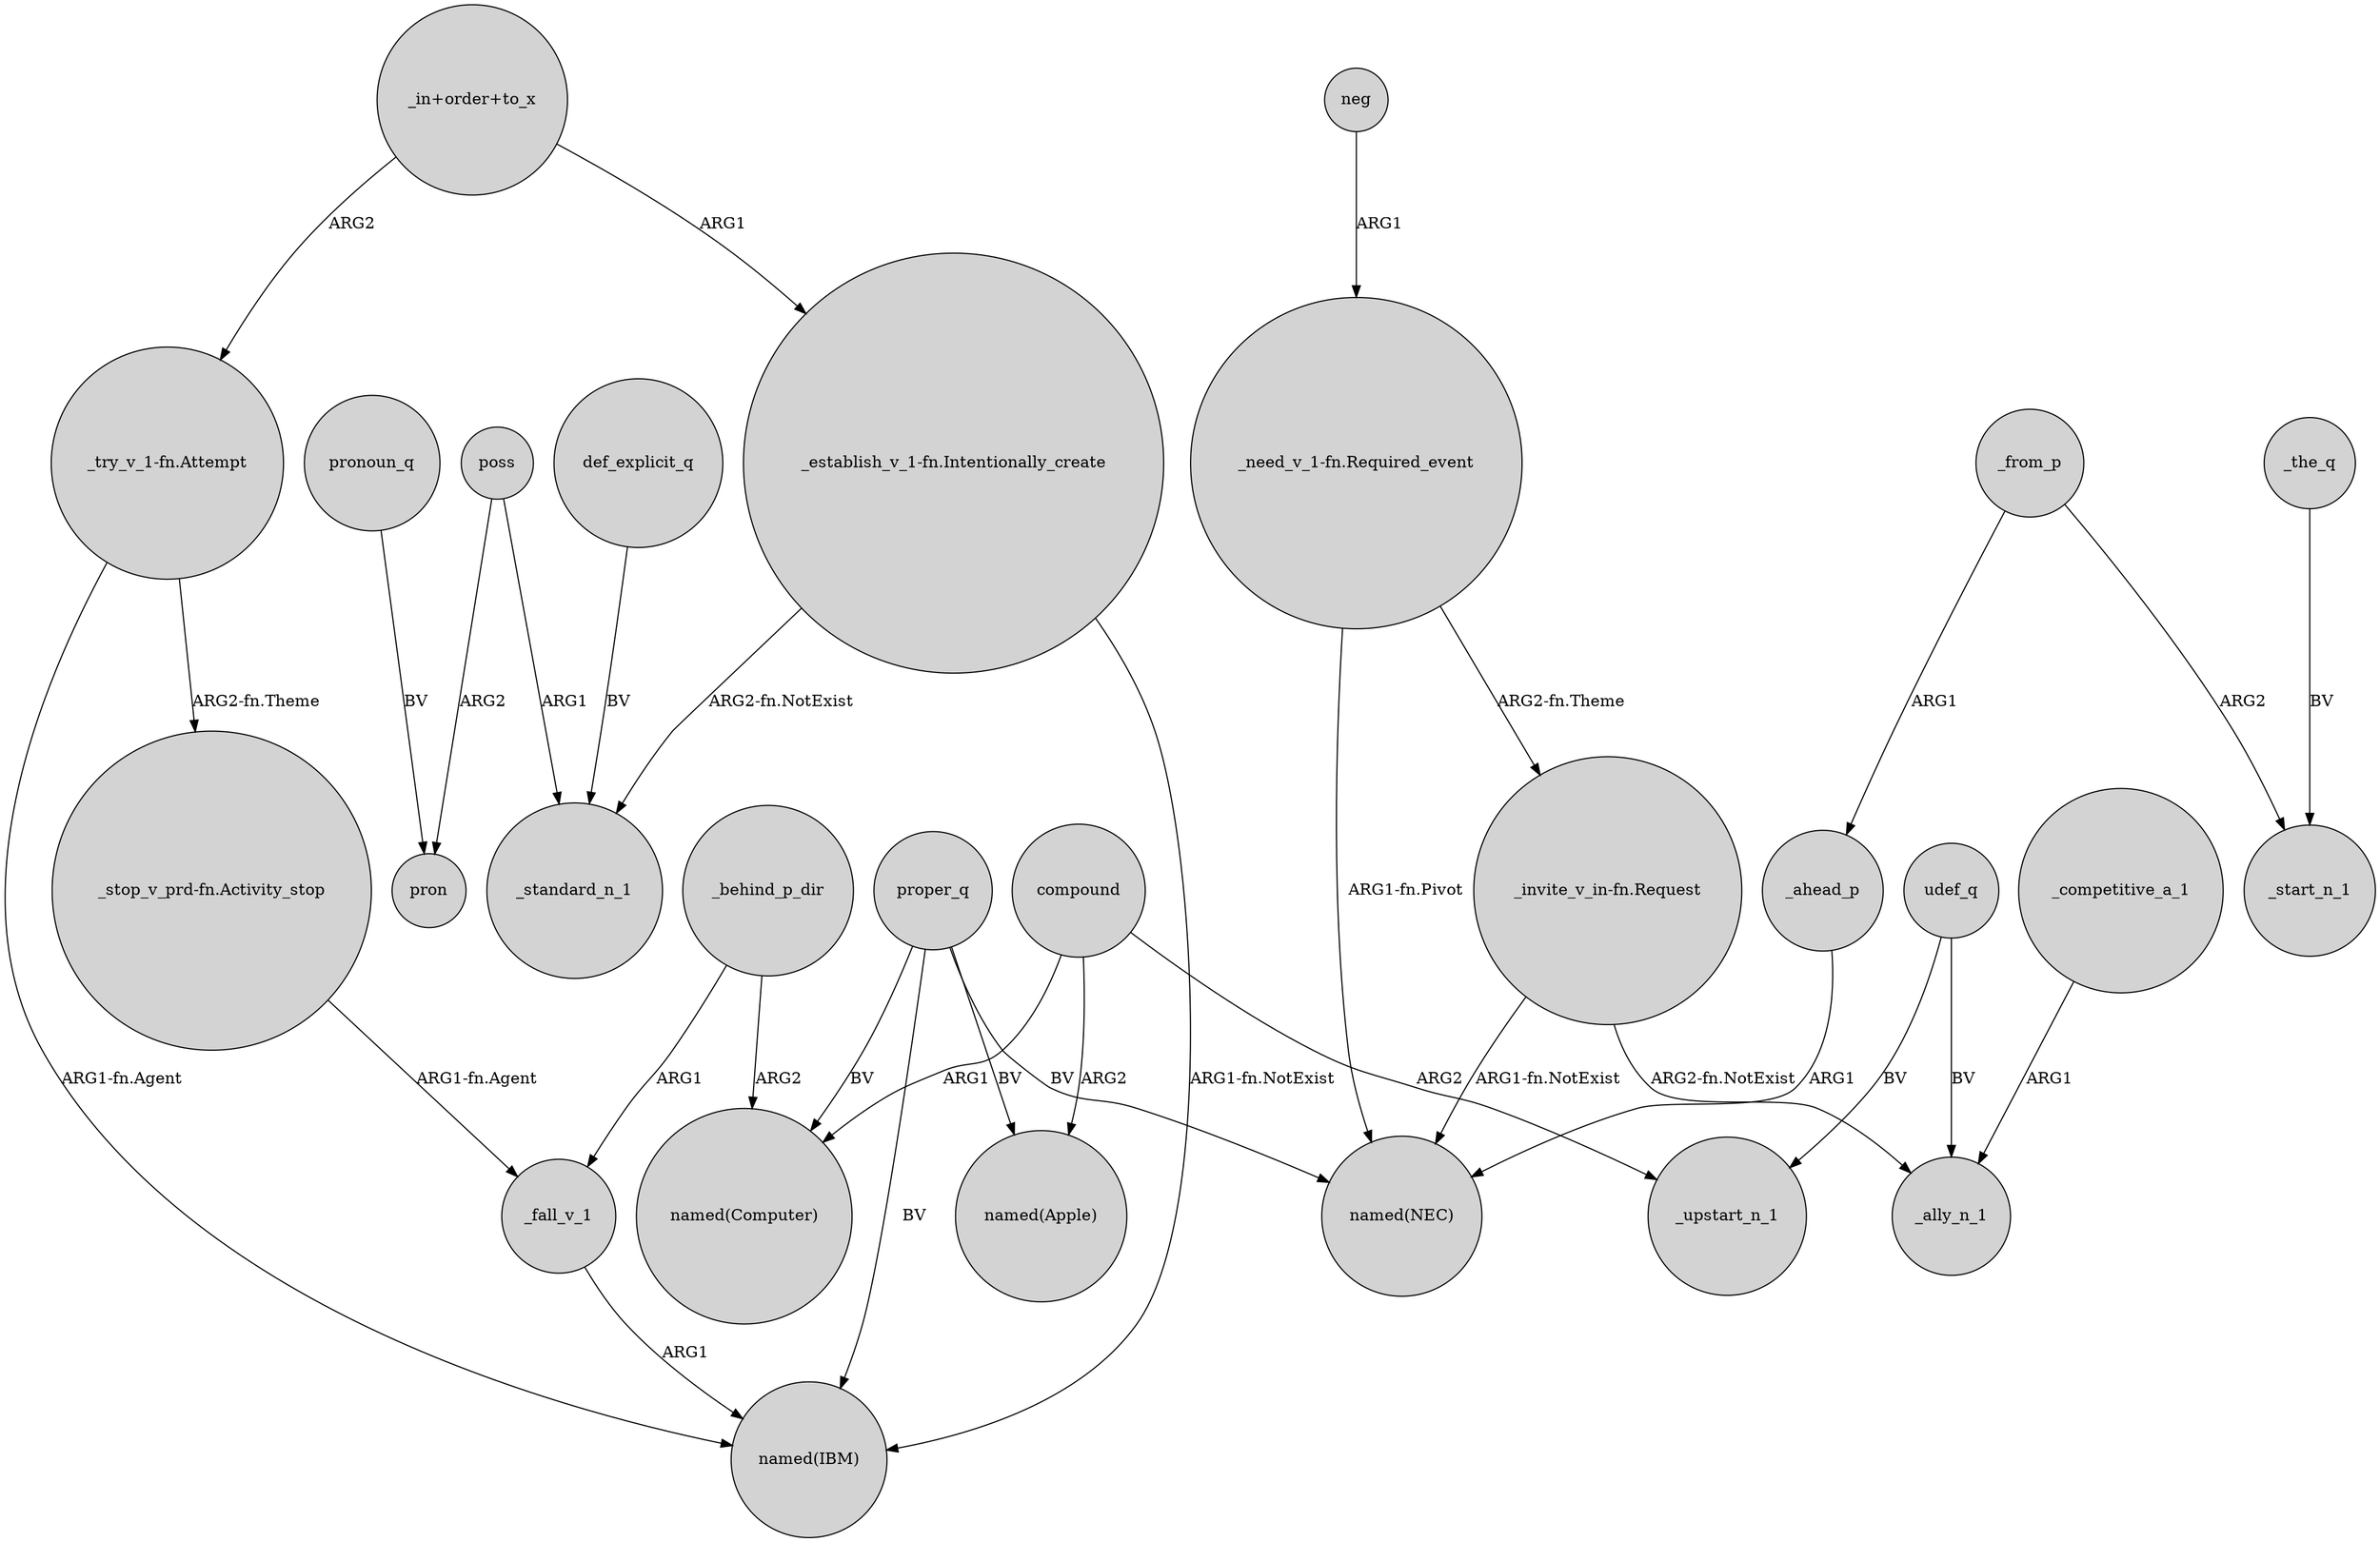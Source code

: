 digraph {
	node [shape=circle style=filled]
	"_establish_v_1-fn.Intentionally_create" -> _standard_n_1 [label="ARG2-fn.NotExist"]
	proper_q -> "named(NEC)" [label=BV]
	"_need_v_1-fn.Required_event" -> "_invite_v_in-fn.Request" [label="ARG2-fn.Theme"]
	"_invite_v_in-fn.Request" -> "named(NEC)" [label="ARG1-fn.NotExist"]
	_behind_p_dir -> _fall_v_1 [label=ARG1]
	def_explicit_q -> _standard_n_1 [label=BV]
	poss -> pron [label=ARG2]
	"_invite_v_in-fn.Request" -> _ally_n_1 [label="ARG2-fn.NotExist"]
	"_try_v_1-fn.Attempt" -> "_stop_v_prd-fn.Activity_stop" [label="ARG2-fn.Theme"]
	proper_q -> "named(Apple)" [label=BV]
	"_try_v_1-fn.Attempt" -> "named(IBM)" [label="ARG1-fn.Agent"]
	_behind_p_dir -> "named(Computer)" [label=ARG2]
	"_need_v_1-fn.Required_event" -> "named(NEC)" [label="ARG1-fn.Pivot"]
	_from_p -> _start_n_1 [label=ARG2]
	_ahead_p -> "named(NEC)" [label=ARG1]
	neg -> "_need_v_1-fn.Required_event" [label=ARG1]
	proper_q -> "named(IBM)" [label=BV]
	"_stop_v_prd-fn.Activity_stop" -> _fall_v_1 [label="ARG1-fn.Agent"]
	compound -> "named(Computer)" [label=ARG1]
	_fall_v_1 -> "named(IBM)" [label=ARG1]
	pronoun_q -> pron [label=BV]
	"_establish_v_1-fn.Intentionally_create" -> "named(IBM)" [label="ARG1-fn.NotExist"]
	compound -> _upstart_n_1 [label=ARG2]
	proper_q -> "named(Computer)" [label=BV]
	udef_q -> _ally_n_1 [label=BV]
	udef_q -> _upstart_n_1 [label=BV]
	compound -> "named(Apple)" [label=ARG2]
	_competitive_a_1 -> _ally_n_1 [label=ARG1]
	poss -> _standard_n_1 [label=ARG1]
	_from_p -> _ahead_p [label=ARG1]
	_the_q -> _start_n_1 [label=BV]
	"_in+order+to_x" -> "_try_v_1-fn.Attempt" [label=ARG2]
	"_in+order+to_x" -> "_establish_v_1-fn.Intentionally_create" [label=ARG1]
}
